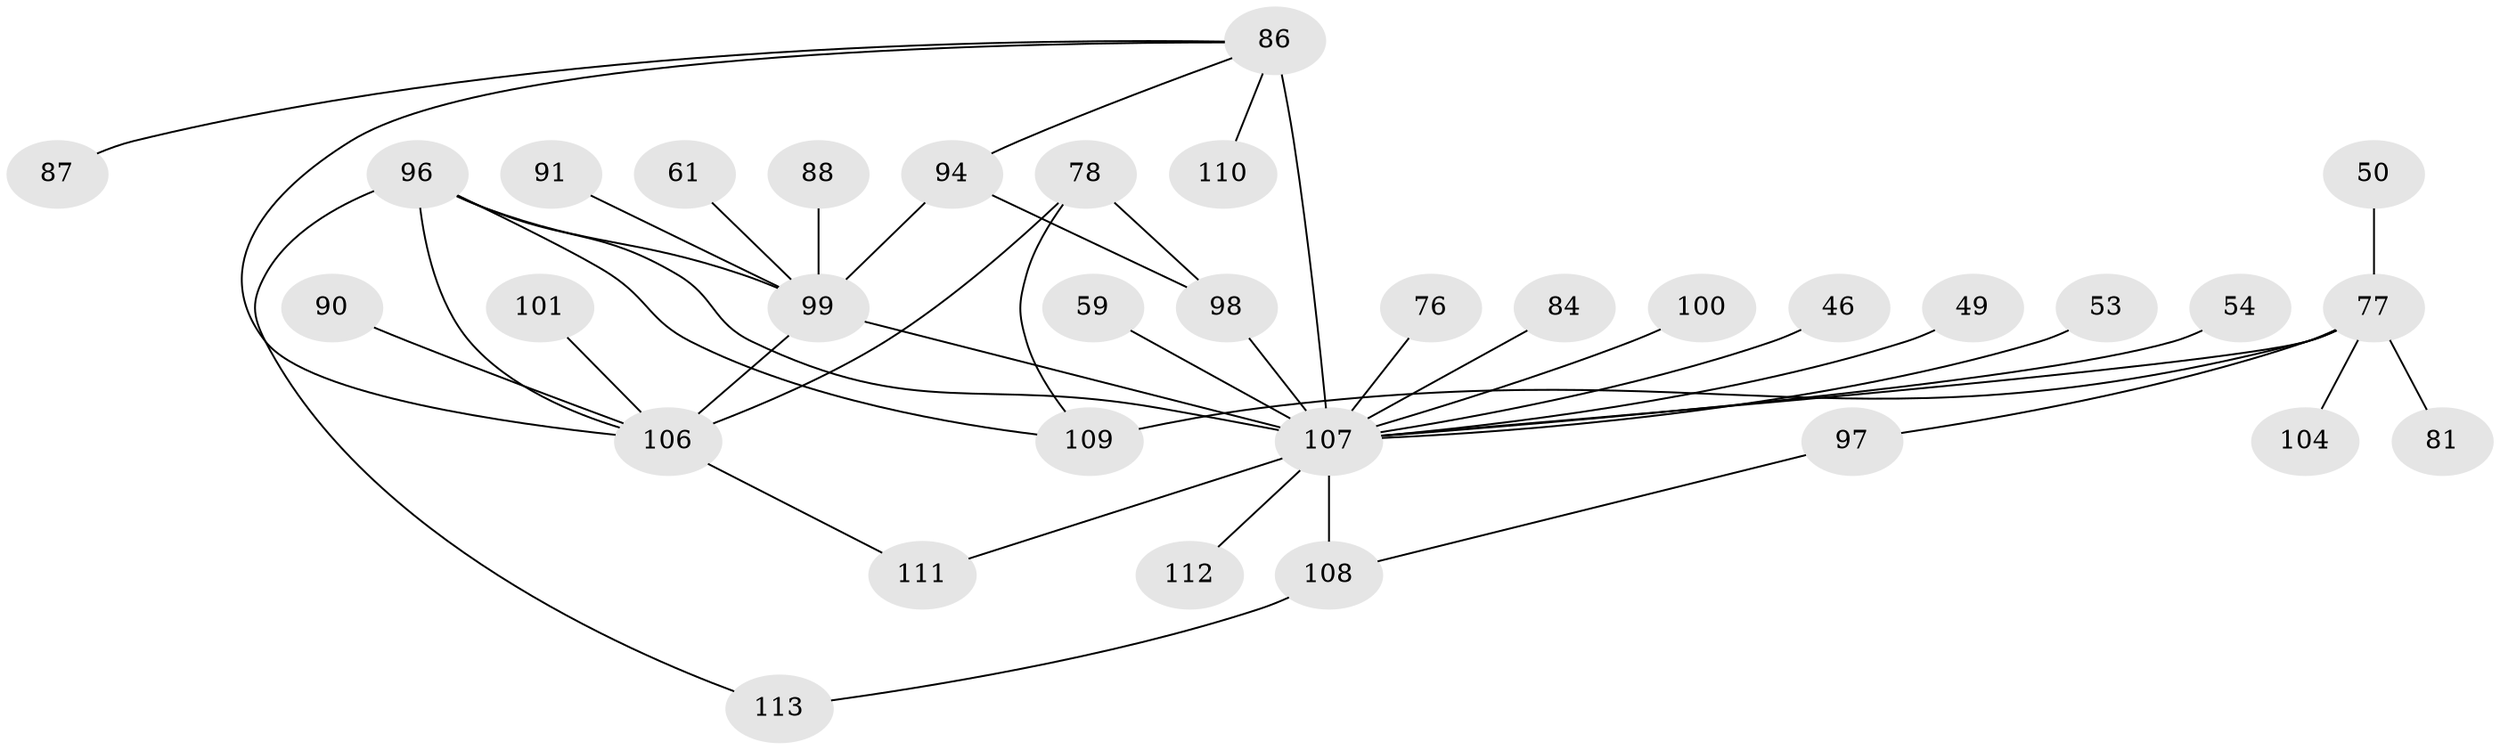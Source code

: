 // original degree distribution, {5: 0.10619469026548672, 8: 0.02654867256637168, 6: 0.008849557522123894, 4: 0.10619469026548672, 2: 0.3274336283185841, 3: 0.21238938053097345, 9: 0.008849557522123894, 1: 0.20353982300884957}
// Generated by graph-tools (version 1.1) at 2025/45/03/04/25 21:45:23]
// undirected, 33 vertices, 43 edges
graph export_dot {
graph [start="1"]
  node [color=gray90,style=filled];
  46;
  49 [super="+27+31"];
  50;
  53 [super="+11"];
  54;
  59;
  61;
  76;
  77 [super="+62+75+43+38+58"];
  78 [super="+68"];
  81 [super="+55"];
  84;
  86 [super="+44+65+67"];
  87;
  88;
  90 [super="+80"];
  91 [super="+60"];
  94 [super="+83"];
  96 [super="+20+92+45+36+71"];
  97;
  98 [super="+19"];
  99 [super="+15+35+41+1+13"];
  100;
  101;
  104;
  106 [super="+95+14+66+82"];
  107 [super="+47+105+85"];
  108 [super="+16+103"];
  109 [super="+93"];
  110;
  111 [super="+63"];
  112 [super="+64"];
  113 [super="+52+79"];
  46 -- 107 [weight=2];
  49 -- 107;
  50 -- 77;
  53 -- 107 [weight=2];
  54 -- 107 [weight=2];
  59 -- 107;
  61 -- 99;
  76 -- 107 [weight=2];
  77 -- 104;
  77 -- 109 [weight=3];
  77 -- 97;
  77 -- 107 [weight=7];
  77 -- 81;
  78 -- 109;
  78 -- 98;
  78 -- 106;
  84 -- 107;
  86 -- 87;
  86 -- 110;
  86 -- 107 [weight=5];
  86 -- 94;
  86 -- 106 [weight=2];
  88 -- 99;
  90 -- 106 [weight=2];
  91 -- 99;
  94 -- 98;
  94 -- 99;
  96 -- 99 [weight=2];
  96 -- 113;
  96 -- 109 [weight=2];
  96 -- 107 [weight=2];
  96 -- 106;
  97 -- 108;
  98 -- 107 [weight=3];
  99 -- 106 [weight=4];
  99 -- 107 [weight=7];
  100 -- 107;
  101 -- 106;
  106 -- 111;
  107 -- 108 [weight=3];
  107 -- 111;
  107 -- 112 [weight=2];
  108 -- 113;
}
